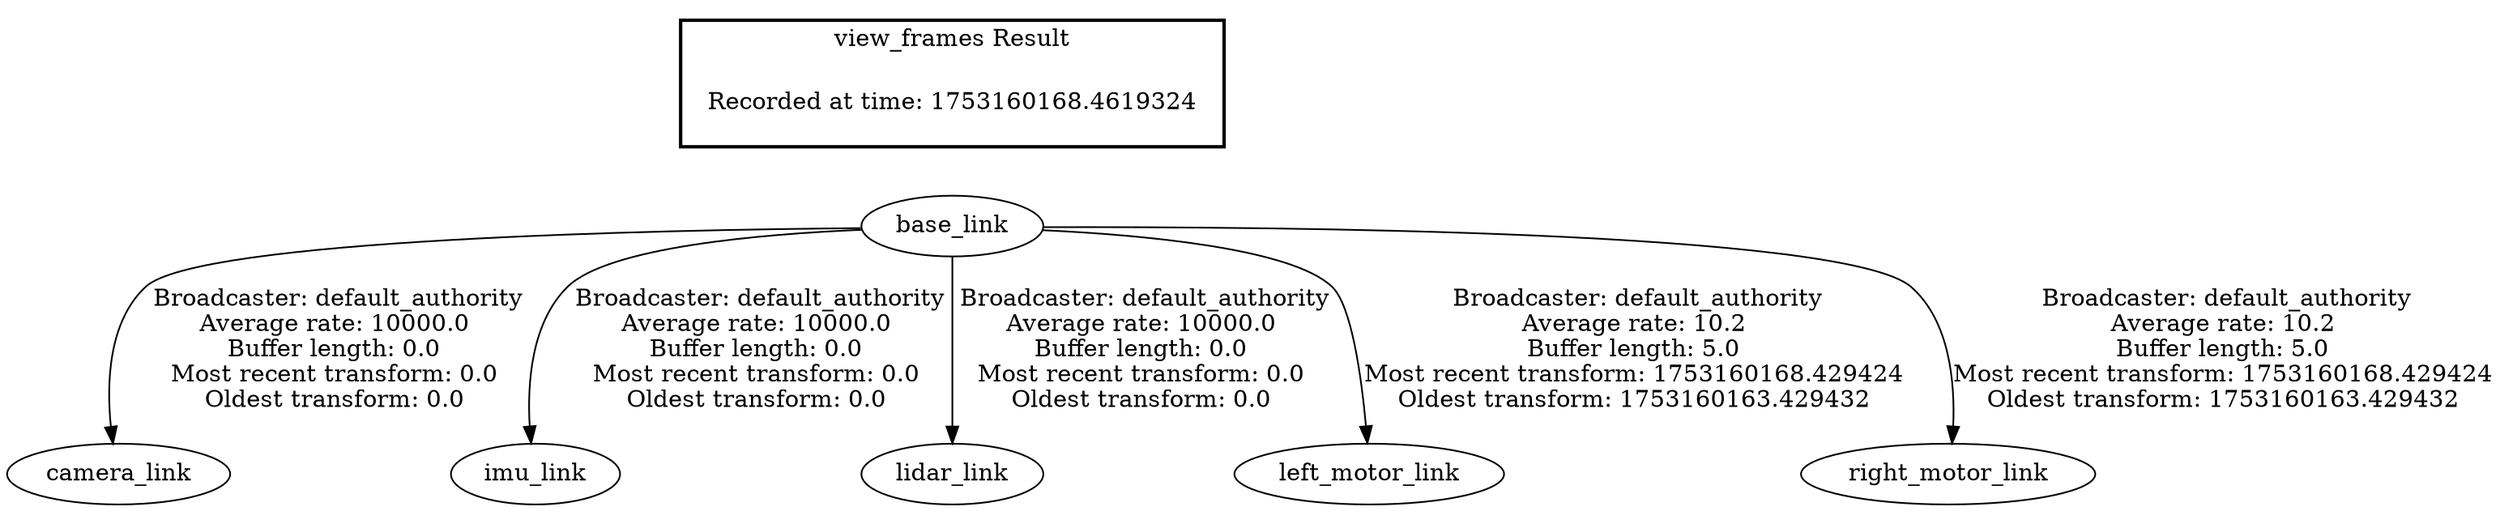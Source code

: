 digraph G {
"base_link" -> "camera_link"[label=" Broadcaster: default_authority\nAverage rate: 10000.0\nBuffer length: 0.0\nMost recent transform: 0.0\nOldest transform: 0.0\n"];
"base_link" -> "imu_link"[label=" Broadcaster: default_authority\nAverage rate: 10000.0\nBuffer length: 0.0\nMost recent transform: 0.0\nOldest transform: 0.0\n"];
"base_link" -> "lidar_link"[label=" Broadcaster: default_authority\nAverage rate: 10000.0\nBuffer length: 0.0\nMost recent transform: 0.0\nOldest transform: 0.0\n"];
"base_link" -> "left_motor_link"[label=" Broadcaster: default_authority\nAverage rate: 10.2\nBuffer length: 5.0\nMost recent transform: 1753160168.429424\nOldest transform: 1753160163.429432\n"];
"base_link" -> "right_motor_link"[label=" Broadcaster: default_authority\nAverage rate: 10.2\nBuffer length: 5.0\nMost recent transform: 1753160168.429424\nOldest transform: 1753160163.429432\n"];
edge [style=invis];
 subgraph cluster_legend { style=bold; color=black; label ="view_frames Result";
"Recorded at time: 1753160168.4619324"[ shape=plaintext ] ;
}->"base_link";
}